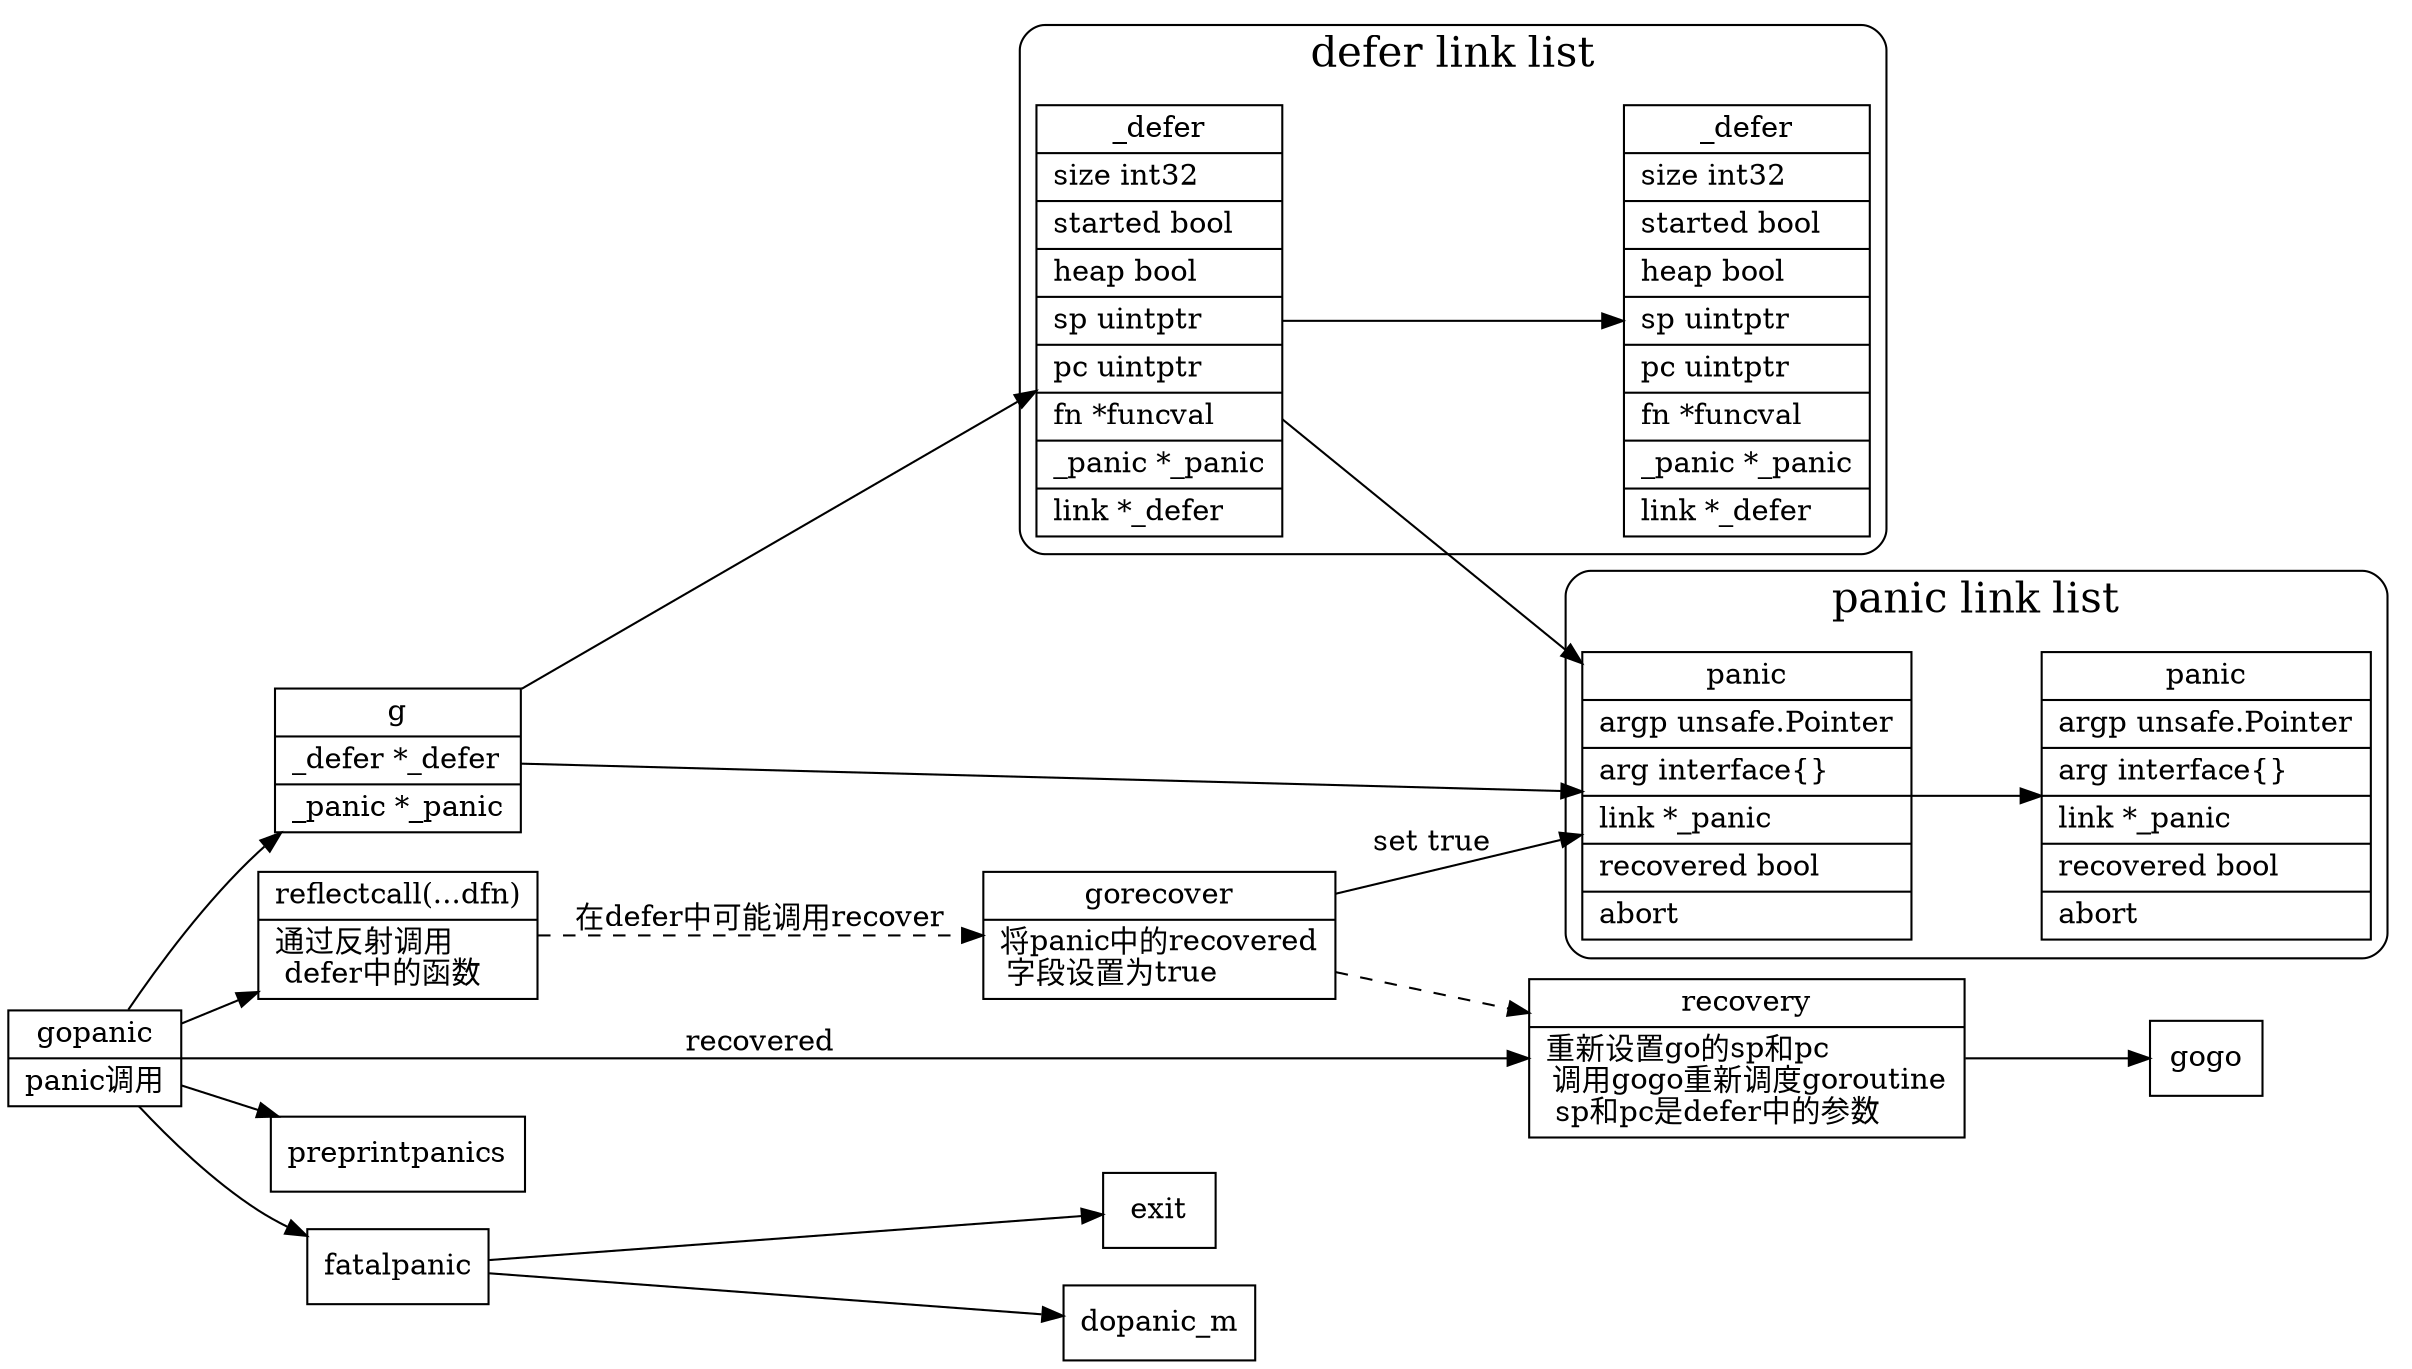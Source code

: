 digraph panic {
  node[shape=box;];
  newrank=true;
  rankdir=LR;
  g[
    shape="record";
    label="{{
      g |
      <defer> _defer *_defer\l|
      _panic *_panic\l
    }}";
  ];
  defer[
    shape="record";
    label="{{
      _defer|
      size int32 \l|
      started bool \l|
      heap bool \l|
      sp uintptr \l|
      pc uintptr\l|
      fn      *funcval\l|
      _panic  *_panic\l|
      <link> link    *_defer\l
    }}";
  ];
  defer2[
    shape="record";
    label="{{
      _defer|
      size int32 \l|
      started bool \l|
      heap bool \l|
      sp uintptr \l|
      pc uintptr\l|
      fn      *funcval\l|
      _panic  *_panic\l|
      <_defer> link    *_defer\l
    }}";
  ];
  panic[
    shape="record";
    label="{{
      panic|
      argp unsafe.Pointer\l|
      arg interface\{\}\l|
      link *_panic\l|
      recovered bool\l|
      abort\l
    }}";
  ];

  panic2[
    shape="record";
    label="{{
      panic|
      argp unsafe.Pointer\l|
      arg interface\{\}\l|
      link *_panic\l|
      recovered bool\l|
      abort\l
    }}";
  ]

  gopanic[
    shape="record";
    label="{{
      gopanic|
      panic调用\l
    }}";
  ];
  reflectcall_dfn[
    shape="record";
    label="{{
      reflectcall(...dfn)|
      通过反射调用\l 
      defer中的函数\l
    }}";
  ];
  recovery[
    shape="record";
    label="{{
      recovery|
      重新设置go的sp和pc\l
      调用gogo重新调度goroutine\l
      sp和pc是defer中的参数\l
    }}";
  ];
  gorecover[
    shape="record";
    label="{{
      gorecover|
      将panic中的recovered\l 
      字段设置为true\l
    }}";
  ];

  subgraph cluster_deferlink {
    graph[label="defer link list";fontsize=20;style=rounded];
    defer;
    defer2;
  };

  subgraph cluster_paniclink {
    graph[label="panic link list";fontsize=20;style=rounded];
    panic;
    panic2;
  };

  g:_panic -> panic;
  panic -> panic2;
  defer -> defer2;
  defer -> panic;
  g:_defer -> defer;

  gopanic -> {
    reflectcall_dfn;
    preprintpanics;
    fatalpanic;
    g;
  };
  gopanic -> recovery[label="recovered"];
  fatalpanic -> {
    exit;
    dopanic_m;
  }
  reflectcall_dfn -> gorecover[label="在defer中可能调用recover";style=dashed];
  gorecover -> recovery[style=dashed];
  recovery -> gogo;
  gorecover -> panic[label="set true"]
}
